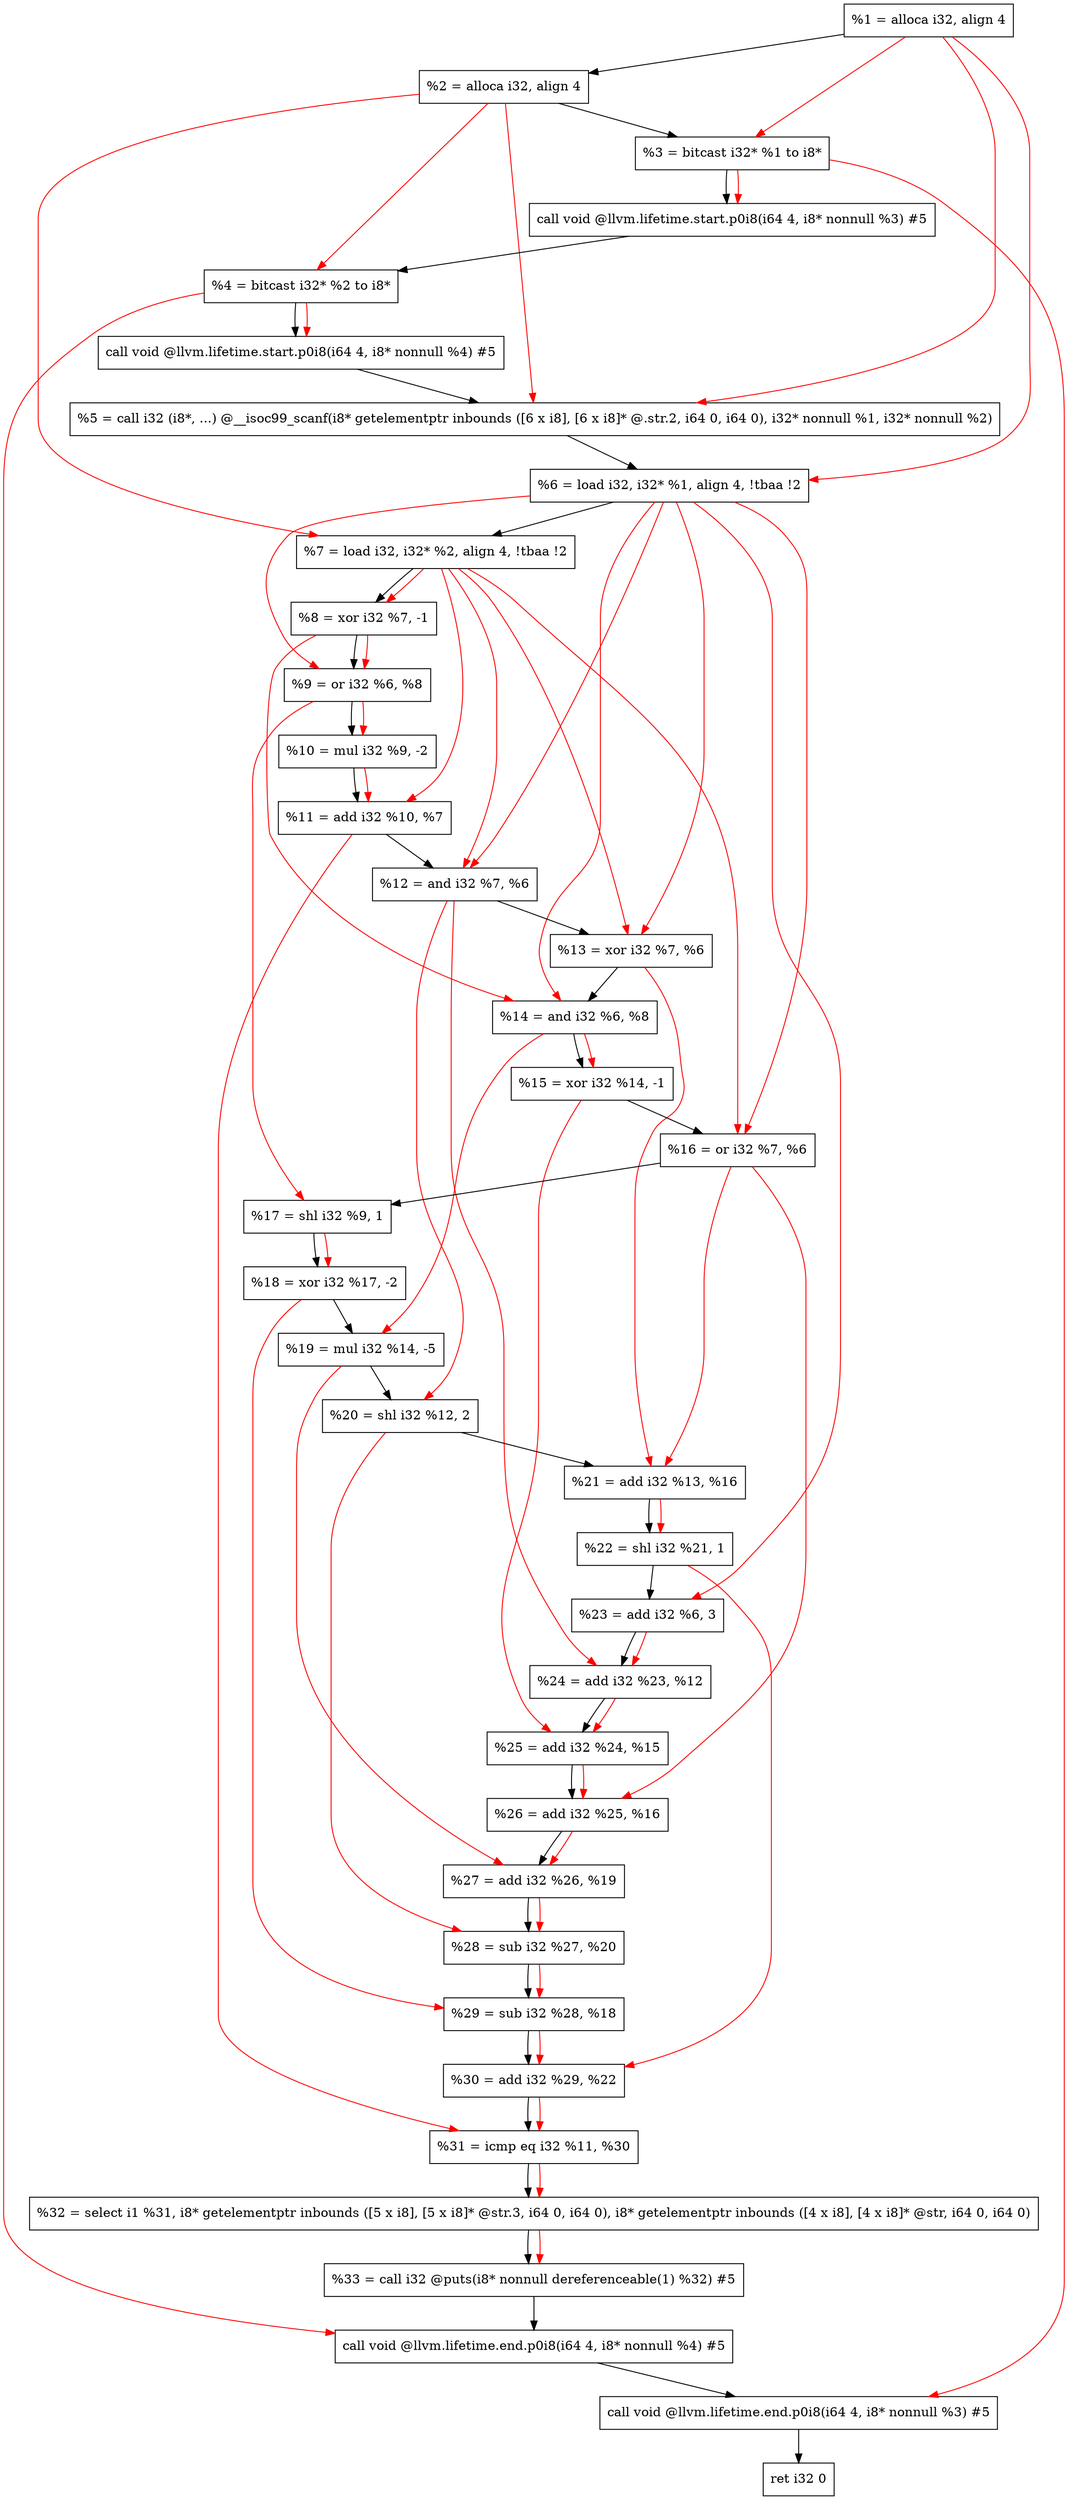 digraph "DFG for'main' function" {
	Node0x14c7d58[shape=record, label="  %1 = alloca i32, align 4"];
	Node0x14c7dd8[shape=record, label="  %2 = alloca i32, align 4"];
	Node0x14c7e68[shape=record, label="  %3 = bitcast i32* %1 to i8*"];
	Node0x14c82c8[shape=record, label="  call void @llvm.lifetime.start.p0i8(i64 4, i8* nonnull %3) #5"];
	Node0x14c83a8[shape=record, label="  %4 = bitcast i32* %2 to i8*"];
	Node0x14c84c8[shape=record, label="  call void @llvm.lifetime.start.p0i8(i64 4, i8* nonnull %4) #5"];
	Node0x14c8700[shape=record, label="  %5 = call i32 (i8*, ...) @__isoc99_scanf(i8* getelementptr inbounds ([6 x i8], [6 x i8]* @.str.2, i64 0, i64 0), i32* nonnull %1, i32* nonnull %2)"];
	Node0x14c87b8[shape=record, label="  %6 = load i32, i32* %1, align 4, !tbaa !2"];
	Node0x14c9728[shape=record, label="  %7 = load i32, i32* %2, align 4, !tbaa !2"];
	Node0x14c9db0[shape=record, label="  %8 = xor i32 %7, -1"];
	Node0x14c9e20[shape=record, label="  %9 = or i32 %6, %8"];
	Node0x14c9e90[shape=record, label="  %10 = mul i32 %9, -2"];
	Node0x14c9f00[shape=record, label="  %11 = add i32 %10, %7"];
	Node0x14c9f70[shape=record, label="  %12 = and i32 %7, %6"];
	Node0x14c9fe0[shape=record, label="  %13 = xor i32 %7, %6"];
	Node0x14ca050[shape=record, label="  %14 = and i32 %6, %8"];
	Node0x14ca0c0[shape=record, label="  %15 = xor i32 %14, -1"];
	Node0x14ca130[shape=record, label="  %16 = or i32 %7, %6"];
	Node0x14ca1a0[shape=record, label="  %17 = shl i32 %9, 1"];
	Node0x14ca210[shape=record, label="  %18 = xor i32 %17, -2"];
	Node0x14ca280[shape=record, label="  %19 = mul i32 %14, -5"];
	Node0x14ca2f0[shape=record, label="  %20 = shl i32 %12, 2"];
	Node0x14ca360[shape=record, label="  %21 = add i32 %13, %16"];
	Node0x14ca3d0[shape=record, label="  %22 = shl i32 %21, 1"];
	Node0x14ca440[shape=record, label="  %23 = add i32 %6, 3"];
	Node0x14ca4b0[shape=record, label="  %24 = add i32 %23, %12"];
	Node0x14ca520[shape=record, label="  %25 = add i32 %24, %15"];
	Node0x14ca590[shape=record, label="  %26 = add i32 %25, %16"];
	Node0x14ca600[shape=record, label="  %27 = add i32 %26, %19"];
	Node0x14ca670[shape=record, label="  %28 = sub i32 %27, %20"];
	Node0x14ca6e0[shape=record, label="  %29 = sub i32 %28, %18"];
	Node0x14ca750[shape=record, label="  %30 = add i32 %29, %22"];
	Node0x14ca7c0[shape=record, label="  %31 = icmp eq i32 %11, %30"];
	Node0x14689d8[shape=record, label="  %32 = select i1 %31, i8* getelementptr inbounds ([5 x i8], [5 x i8]* @str.3, i64 0, i64 0), i8* getelementptr inbounds ([4 x i8], [4 x i8]* @str, i64 0, i64 0)"];
	Node0x14caa60[shape=record, label="  %33 = call i32 @puts(i8* nonnull dereferenceable(1) %32) #5"];
	Node0x14cacb8[shape=record, label="  call void @llvm.lifetime.end.p0i8(i64 4, i8* nonnull %4) #5"];
	Node0x14cae18[shape=record, label="  call void @llvm.lifetime.end.p0i8(i64 4, i8* nonnull %3) #5"];
	Node0x14caed8[shape=record, label="  ret i32 0"];
	Node0x14c7d58 -> Node0x14c7dd8;
	Node0x14c7dd8 -> Node0x14c7e68;
	Node0x14c7e68 -> Node0x14c82c8;
	Node0x14c82c8 -> Node0x14c83a8;
	Node0x14c83a8 -> Node0x14c84c8;
	Node0x14c84c8 -> Node0x14c8700;
	Node0x14c8700 -> Node0x14c87b8;
	Node0x14c87b8 -> Node0x14c9728;
	Node0x14c9728 -> Node0x14c9db0;
	Node0x14c9db0 -> Node0x14c9e20;
	Node0x14c9e20 -> Node0x14c9e90;
	Node0x14c9e90 -> Node0x14c9f00;
	Node0x14c9f00 -> Node0x14c9f70;
	Node0x14c9f70 -> Node0x14c9fe0;
	Node0x14c9fe0 -> Node0x14ca050;
	Node0x14ca050 -> Node0x14ca0c0;
	Node0x14ca0c0 -> Node0x14ca130;
	Node0x14ca130 -> Node0x14ca1a0;
	Node0x14ca1a0 -> Node0x14ca210;
	Node0x14ca210 -> Node0x14ca280;
	Node0x14ca280 -> Node0x14ca2f0;
	Node0x14ca2f0 -> Node0x14ca360;
	Node0x14ca360 -> Node0x14ca3d0;
	Node0x14ca3d0 -> Node0x14ca440;
	Node0x14ca440 -> Node0x14ca4b0;
	Node0x14ca4b0 -> Node0x14ca520;
	Node0x14ca520 -> Node0x14ca590;
	Node0x14ca590 -> Node0x14ca600;
	Node0x14ca600 -> Node0x14ca670;
	Node0x14ca670 -> Node0x14ca6e0;
	Node0x14ca6e0 -> Node0x14ca750;
	Node0x14ca750 -> Node0x14ca7c0;
	Node0x14ca7c0 -> Node0x14689d8;
	Node0x14689d8 -> Node0x14caa60;
	Node0x14caa60 -> Node0x14cacb8;
	Node0x14cacb8 -> Node0x14cae18;
	Node0x14cae18 -> Node0x14caed8;
edge [color=red]
	Node0x14c7d58 -> Node0x14c7e68;
	Node0x14c7e68 -> Node0x14c82c8;
	Node0x14c7dd8 -> Node0x14c83a8;
	Node0x14c83a8 -> Node0x14c84c8;
	Node0x14c7d58 -> Node0x14c8700;
	Node0x14c7dd8 -> Node0x14c8700;
	Node0x14c7d58 -> Node0x14c87b8;
	Node0x14c7dd8 -> Node0x14c9728;
	Node0x14c9728 -> Node0x14c9db0;
	Node0x14c87b8 -> Node0x14c9e20;
	Node0x14c9db0 -> Node0x14c9e20;
	Node0x14c9e20 -> Node0x14c9e90;
	Node0x14c9e90 -> Node0x14c9f00;
	Node0x14c9728 -> Node0x14c9f00;
	Node0x14c9728 -> Node0x14c9f70;
	Node0x14c87b8 -> Node0x14c9f70;
	Node0x14c9728 -> Node0x14c9fe0;
	Node0x14c87b8 -> Node0x14c9fe0;
	Node0x14c87b8 -> Node0x14ca050;
	Node0x14c9db0 -> Node0x14ca050;
	Node0x14ca050 -> Node0x14ca0c0;
	Node0x14c9728 -> Node0x14ca130;
	Node0x14c87b8 -> Node0x14ca130;
	Node0x14c9e20 -> Node0x14ca1a0;
	Node0x14ca1a0 -> Node0x14ca210;
	Node0x14ca050 -> Node0x14ca280;
	Node0x14c9f70 -> Node0x14ca2f0;
	Node0x14c9fe0 -> Node0x14ca360;
	Node0x14ca130 -> Node0x14ca360;
	Node0x14ca360 -> Node0x14ca3d0;
	Node0x14c87b8 -> Node0x14ca440;
	Node0x14ca440 -> Node0x14ca4b0;
	Node0x14c9f70 -> Node0x14ca4b0;
	Node0x14ca4b0 -> Node0x14ca520;
	Node0x14ca0c0 -> Node0x14ca520;
	Node0x14ca520 -> Node0x14ca590;
	Node0x14ca130 -> Node0x14ca590;
	Node0x14ca590 -> Node0x14ca600;
	Node0x14ca280 -> Node0x14ca600;
	Node0x14ca600 -> Node0x14ca670;
	Node0x14ca2f0 -> Node0x14ca670;
	Node0x14ca670 -> Node0x14ca6e0;
	Node0x14ca210 -> Node0x14ca6e0;
	Node0x14ca6e0 -> Node0x14ca750;
	Node0x14ca3d0 -> Node0x14ca750;
	Node0x14c9f00 -> Node0x14ca7c0;
	Node0x14ca750 -> Node0x14ca7c0;
	Node0x14ca7c0 -> Node0x14689d8;
	Node0x14689d8 -> Node0x14caa60;
	Node0x14c83a8 -> Node0x14cacb8;
	Node0x14c7e68 -> Node0x14cae18;
}
